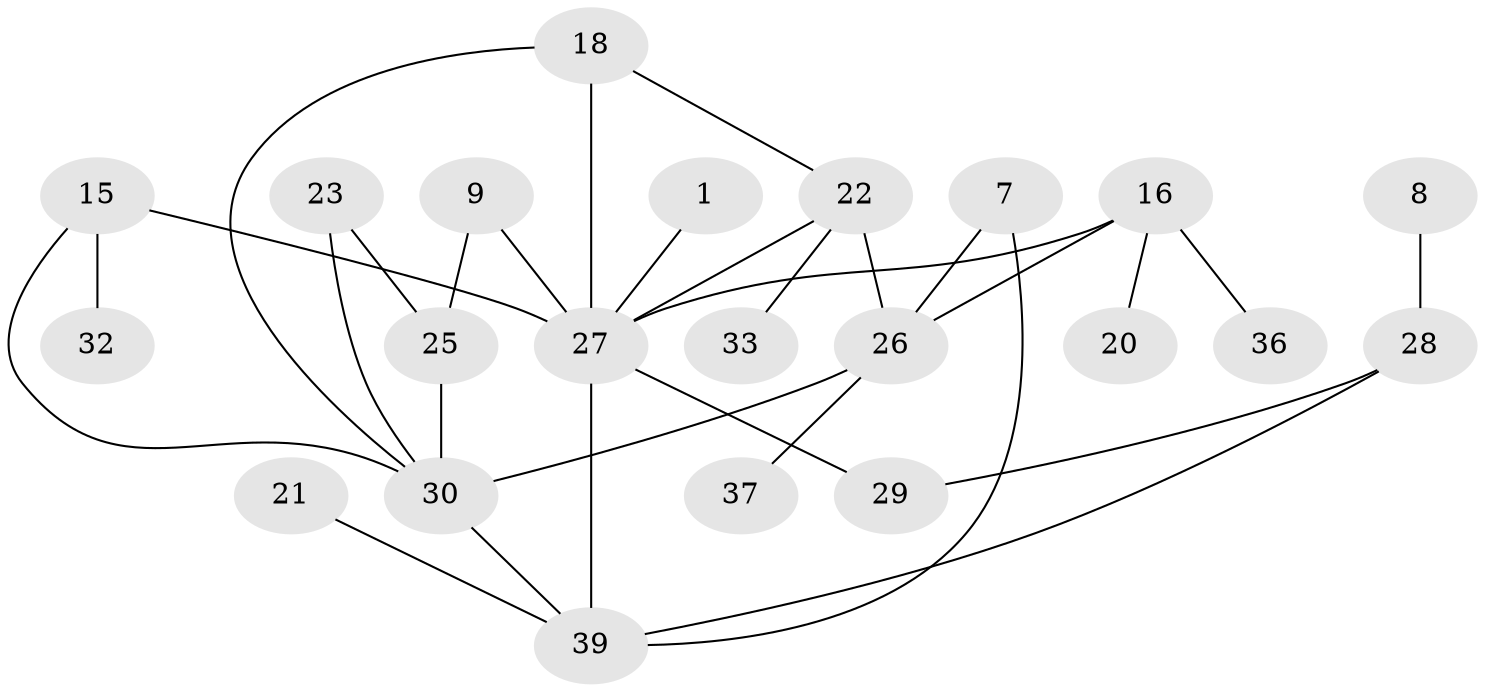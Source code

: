 // original degree distribution, {1: 0.2948717948717949, 2: 0.2692307692307692, 0: 0.16666666666666666, 5: 0.02564102564102564, 3: 0.14102564102564102, 4: 0.08974358974358974, 6: 0.01282051282051282}
// Generated by graph-tools (version 1.1) at 2025/00/03/09/25 03:00:53]
// undirected, 22 vertices, 30 edges
graph export_dot {
graph [start="1"]
  node [color=gray90,style=filled];
  1;
  7;
  8;
  9;
  15;
  16;
  18;
  20;
  21;
  22;
  23;
  25;
  26;
  27;
  28;
  29;
  30;
  32;
  33;
  36;
  37;
  39;
  1 -- 27 [weight=1.0];
  7 -- 26 [weight=1.0];
  7 -- 39 [weight=1.0];
  8 -- 28 [weight=1.0];
  9 -- 25 [weight=1.0];
  9 -- 27 [weight=1.0];
  15 -- 27 [weight=1.0];
  15 -- 30 [weight=1.0];
  15 -- 32 [weight=1.0];
  16 -- 20 [weight=1.0];
  16 -- 26 [weight=1.0];
  16 -- 27 [weight=1.0];
  16 -- 36 [weight=1.0];
  18 -- 22 [weight=1.0];
  18 -- 27 [weight=1.0];
  18 -- 30 [weight=1.0];
  21 -- 39 [weight=1.0];
  22 -- 26 [weight=2.0];
  22 -- 27 [weight=1.0];
  22 -- 33 [weight=1.0];
  23 -- 25 [weight=1.0];
  23 -- 30 [weight=1.0];
  25 -- 30 [weight=1.0];
  26 -- 30 [weight=1.0];
  26 -- 37 [weight=1.0];
  27 -- 29 [weight=1.0];
  27 -- 39 [weight=1.0];
  28 -- 29 [weight=1.0];
  28 -- 39 [weight=1.0];
  30 -- 39 [weight=1.0];
}
